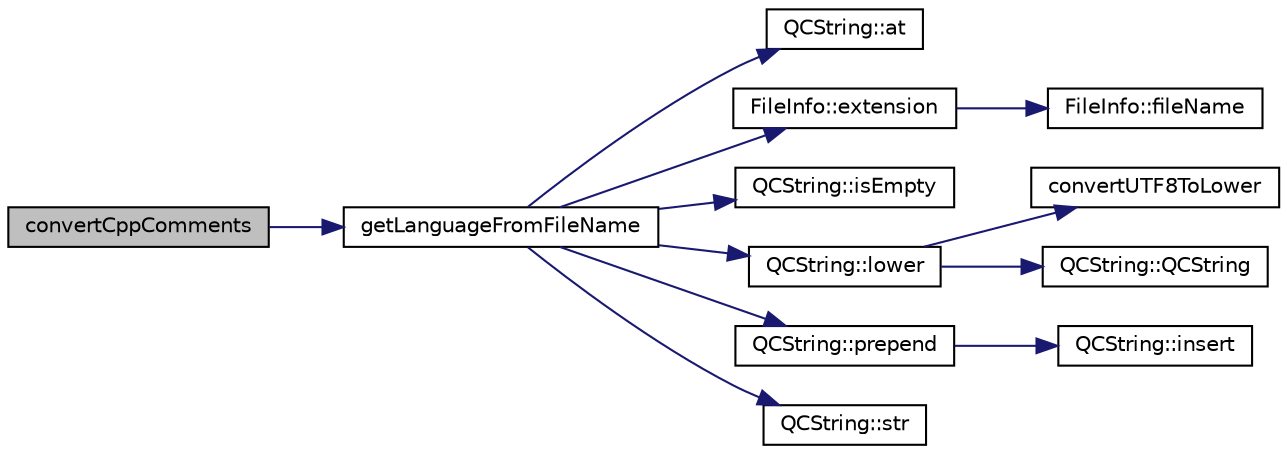 digraph "convertCppComments"
{
 // LATEX_PDF_SIZE
  edge [fontname="Helvetica",fontsize="10",labelfontname="Helvetica",labelfontsize="10"];
  node [fontname="Helvetica",fontsize="10",shape=record];
  rankdir="LR";
  Node1 [label="convertCppComments",height=0.2,width=0.4,color="black", fillcolor="grey75", style="filled", fontcolor="black",tooltip=" "];
  Node1 -> Node2 [color="midnightblue",fontsize="10",style="solid"];
  Node2 [label="getLanguageFromFileName",height=0.2,width=0.4,color="black", fillcolor="white", style="filled",URL="$util_8cpp.html#a1b56719a14e986911d90aae56767dd5b",tooltip=" "];
  Node2 -> Node3 [color="midnightblue",fontsize="10",style="solid"];
  Node3 [label="QCString::at",height=0.2,width=0.4,color="black", fillcolor="white", style="filled",URL="$classQCString.html#a4c8be5d062cc14919b53ff0a3c8f9a4f",tooltip=" "];
  Node2 -> Node4 [color="midnightblue",fontsize="10",style="solid"];
  Node4 [label="FileInfo::extension",height=0.2,width=0.4,color="black", fillcolor="white", style="filled",URL="$classFileInfo.html#a626f514840802434ae881b02e4a09af9",tooltip=" "];
  Node4 -> Node5 [color="midnightblue",fontsize="10",style="solid"];
  Node5 [label="FileInfo::fileName",height=0.2,width=0.4,color="black", fillcolor="white", style="filled",URL="$classFileInfo.html#a8ae2069796787d27306bb49bd70e3e3a",tooltip=" "];
  Node2 -> Node6 [color="midnightblue",fontsize="10",style="solid"];
  Node6 [label="QCString::isEmpty",height=0.2,width=0.4,color="black", fillcolor="white", style="filled",URL="$classQCString.html#a621c4090d69ad7d05ef8e5234376c3d8",tooltip=" "];
  Node2 -> Node7 [color="midnightblue",fontsize="10",style="solid"];
  Node7 [label="QCString::lower",height=0.2,width=0.4,color="black", fillcolor="white", style="filled",URL="$classQCString.html#a33688239622e659cfb469fbd62c9cccb",tooltip=" "];
  Node7 -> Node8 [color="midnightblue",fontsize="10",style="solid"];
  Node8 [label="convertUTF8ToLower",height=0.2,width=0.4,color="black", fillcolor="white", style="filled",URL="$utf8_8cpp.html#a90000b3876f8ff0fed72d2c31ecdfe11",tooltip=" "];
  Node7 -> Node9 [color="midnightblue",fontsize="10",style="solid"];
  Node9 [label="QCString::QCString",height=0.2,width=0.4,color="black", fillcolor="white", style="filled",URL="$classQCString.html#ad691e1087cc03e14e00d1147ae0ecab7",tooltip=" "];
  Node2 -> Node10 [color="midnightblue",fontsize="10",style="solid"];
  Node10 [label="QCString::prepend",height=0.2,width=0.4,color="black", fillcolor="white", style="filled",URL="$classQCString.html#a0a6a8fe99e596b149ee15138fa8dcf0c",tooltip=" "];
  Node10 -> Node11 [color="midnightblue",fontsize="10",style="solid"];
  Node11 [label="QCString::insert",height=0.2,width=0.4,color="black", fillcolor="white", style="filled",URL="$classQCString.html#ae4e7678c93bacb8b7806597a8520ca54",tooltip=" "];
  Node2 -> Node12 [color="midnightblue",fontsize="10",style="solid"];
  Node12 [label="QCString::str",height=0.2,width=0.4,color="black", fillcolor="white", style="filled",URL="$classQCString.html#a9824b07232eea418ab3b3e7dc3178eec",tooltip=" "];
}
